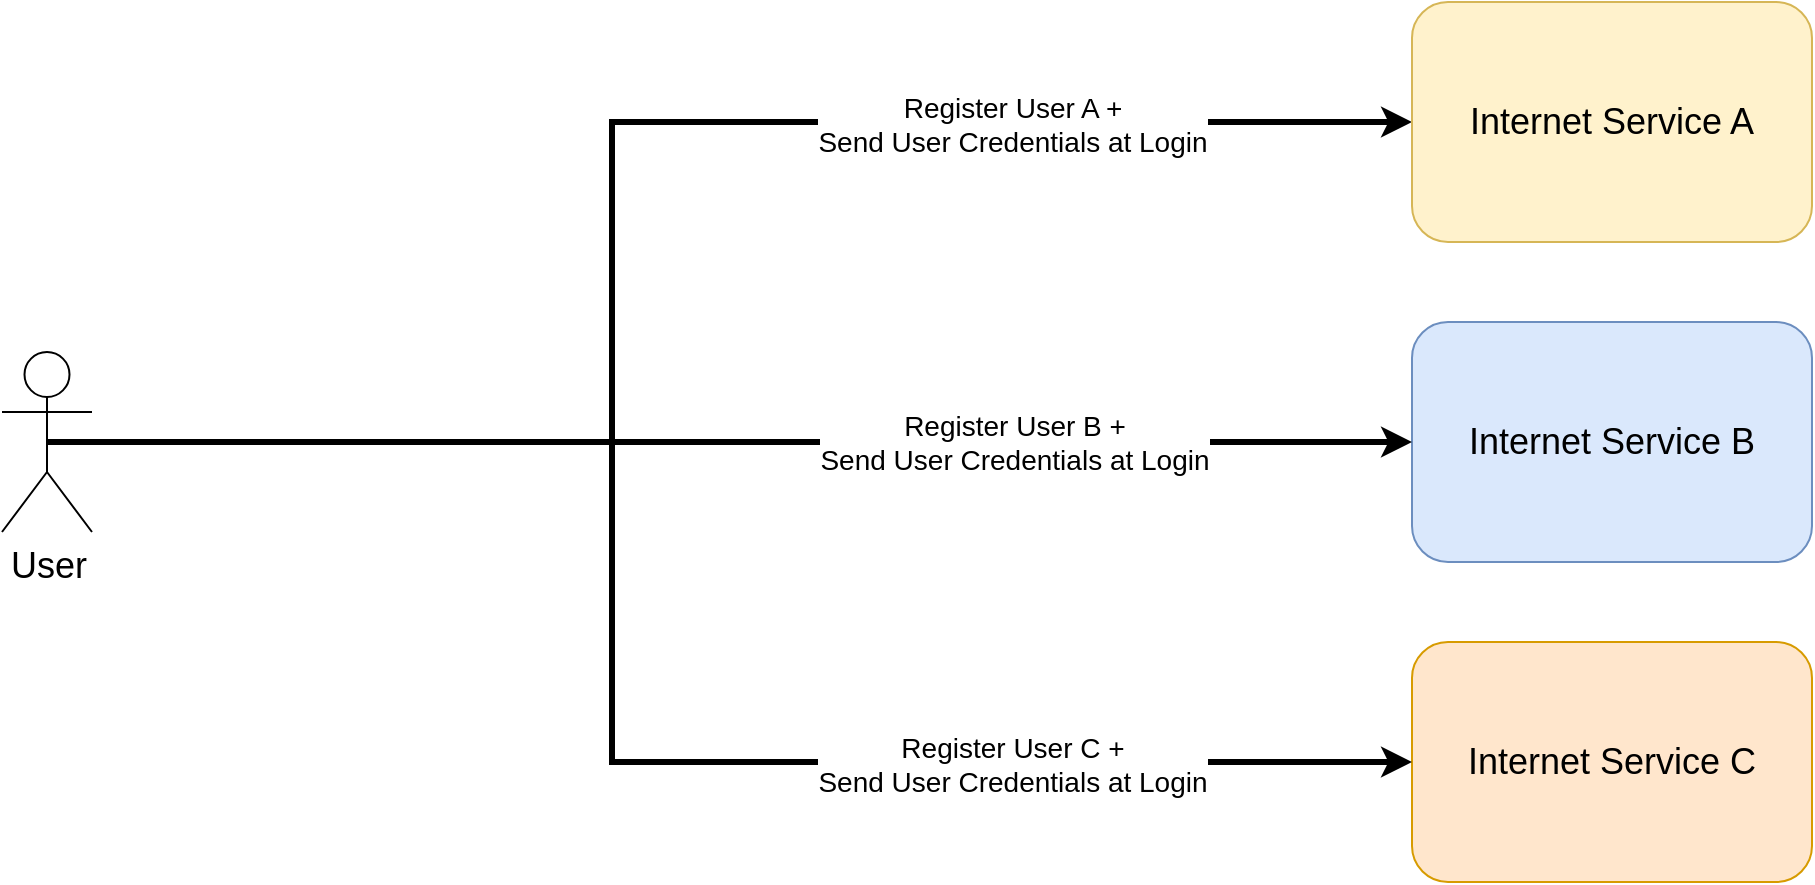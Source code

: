 <mxfile version="21.2.8" type="device">
  <diagram name="Page-1" id="ZQaP6m3v3bCAOALgyQ2f">
    <mxGraphModel dx="1242" dy="819" grid="1" gridSize="10" guides="1" tooltips="1" connect="1" arrows="1" fold="1" page="1" pageScale="1" pageWidth="1169" pageHeight="827" math="0" shadow="0">
      <root>
        <mxCell id="0" />
        <mxCell id="1" parent="0" />
        <mxCell id="kzNEx_-M0deKBsbGgkpU-9" style="edgeStyle=orthogonalEdgeStyle;rounded=0;orthogonalLoop=1;jettySize=auto;html=1;entryX=0;entryY=0.5;entryDx=0;entryDy=0;strokeWidth=3;exitX=0.5;exitY=0.5;exitDx=0;exitDy=0;exitPerimeter=0;" parent="1" source="frm9H07xX9OotdOA53Vy-3" target="kzNEx_-M0deKBsbGgkpU-3" edge="1">
          <mxGeometry relative="1" as="geometry">
            <mxPoint x="60" y="225.5" as="sourcePoint" />
            <mxPoint x="800" y="70.5" as="targetPoint" />
            <Array as="points">
              <mxPoint x="400" y="246" />
              <mxPoint x="400" y="86" />
            </Array>
          </mxGeometry>
        </mxCell>
        <mxCell id="kzNEx_-M0deKBsbGgkpU-10" value="&lt;font style=&quot;font-size: 14px;&quot;&gt;Register User A + &lt;br&gt;Send User Credentials at Login&lt;/font&gt;" style="edgeLabel;html=1;align=center;verticalAlign=middle;resizable=0;points=[];" parent="kzNEx_-M0deKBsbGgkpU-9" vertex="1" connectable="0">
          <mxGeometry x="-0.07" y="1" relative="1" as="geometry">
            <mxPoint x="201" y="-50" as="offset" />
          </mxGeometry>
        </mxCell>
        <mxCell id="kzNEx_-M0deKBsbGgkpU-3" value="&lt;font style=&quot;font-size: 18px;&quot;&gt;Internet Service A&lt;/font&gt;" style="rounded=1;whiteSpace=wrap;html=1;fillColor=#fff2cc;strokeColor=#d6b656;" parent="1" vertex="1">
          <mxGeometry x="800" y="26" width="200" height="120" as="geometry" />
        </mxCell>
        <mxCell id="frm9H07xX9OotdOA53Vy-1" value="&lt;font style=&quot;font-size: 18px;&quot;&gt;Internet Service B&lt;/font&gt;" style="rounded=1;whiteSpace=wrap;html=1;fillColor=#dae8fc;strokeColor=#6c8ebf;" vertex="1" parent="1">
          <mxGeometry x="800" y="186" width="200" height="120" as="geometry" />
        </mxCell>
        <mxCell id="frm9H07xX9OotdOA53Vy-2" value="&lt;font style=&quot;font-size: 18px;&quot;&gt;Internet Service C&lt;/font&gt;" style="rounded=1;whiteSpace=wrap;html=1;fillColor=#ffe6cc;strokeColor=#d79b00;" vertex="1" parent="1">
          <mxGeometry x="800" y="346" width="200" height="120" as="geometry" />
        </mxCell>
        <mxCell id="frm9H07xX9OotdOA53Vy-3" value="&lt;font style=&quot;font-size: 18px;&quot;&gt;User&lt;/font&gt;" style="shape=umlActor;verticalLabelPosition=bottom;verticalAlign=top;html=1;outlineConnect=0;" vertex="1" parent="1">
          <mxGeometry x="95" y="201" width="45" height="90" as="geometry" />
        </mxCell>
        <mxCell id="frm9H07xX9OotdOA53Vy-6" style="edgeStyle=orthogonalEdgeStyle;rounded=0;orthogonalLoop=1;jettySize=auto;html=1;entryX=0;entryY=0.5;entryDx=0;entryDy=0;strokeWidth=3;exitX=0.5;exitY=0.5;exitDx=0;exitDy=0;exitPerimeter=0;" edge="1" parent="1" source="frm9H07xX9OotdOA53Vy-3" target="frm9H07xX9OotdOA53Vy-1">
          <mxGeometry relative="1" as="geometry">
            <mxPoint x="83" y="296" as="sourcePoint" />
            <mxPoint x="810" y="96" as="targetPoint" />
          </mxGeometry>
        </mxCell>
        <mxCell id="frm9H07xX9OotdOA53Vy-7" value="&lt;font style=&quot;font-size: 14px;&quot;&gt;Register User B + &lt;br&gt;Send User Credentials at Login&lt;/font&gt;" style="edgeLabel;html=1;align=center;verticalAlign=middle;resizable=0;points=[];" vertex="1" connectable="0" parent="frm9H07xX9OotdOA53Vy-6">
          <mxGeometry x="-0.07" y="1" relative="1" as="geometry">
            <mxPoint x="166" y="1" as="offset" />
          </mxGeometry>
        </mxCell>
        <mxCell id="frm9H07xX9OotdOA53Vy-8" style="edgeStyle=orthogonalEdgeStyle;rounded=0;orthogonalLoop=1;jettySize=auto;html=1;entryX=0;entryY=0.5;entryDx=0;entryDy=0;strokeWidth=3;exitX=0.5;exitY=0.5;exitDx=0;exitDy=0;exitPerimeter=0;" edge="1" parent="1" source="frm9H07xX9OotdOA53Vy-3" target="frm9H07xX9OotdOA53Vy-2">
          <mxGeometry relative="1" as="geometry">
            <mxPoint x="83" y="296" as="sourcePoint" />
            <mxPoint x="810" y="296" as="targetPoint" />
            <Array as="points">
              <mxPoint x="400" y="246" />
              <mxPoint x="400" y="406" />
            </Array>
          </mxGeometry>
        </mxCell>
        <mxCell id="frm9H07xX9OotdOA53Vy-9" value="&lt;font style=&quot;font-size: 14px;&quot;&gt;Register User C + &lt;br&gt;Send User Credentials at Login&lt;/font&gt;" style="edgeLabel;html=1;align=center;verticalAlign=middle;resizable=0;points=[];" vertex="1" connectable="0" parent="frm9H07xX9OotdOA53Vy-8">
          <mxGeometry x="-0.07" y="1" relative="1" as="geometry">
            <mxPoint x="199" y="51" as="offset" />
          </mxGeometry>
        </mxCell>
      </root>
    </mxGraphModel>
  </diagram>
</mxfile>
